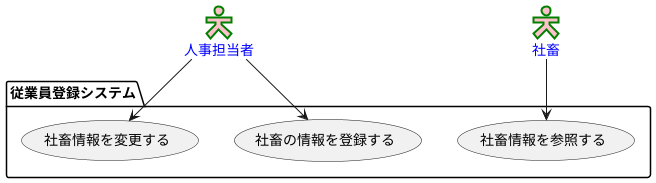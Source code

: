 @startuml ユースケース図
' left to right direction
skinparam actorStyle Hollow
actor 人事担当者 #pink;line:red;line.bold;text:blue;line:green;line.bold;
actor 社畜 #pink;line:red;line.bold;text:blue;line:green;line.bold;
package 従業員登録システム {
usecase 社畜の情報を登録する as T
usecase 社畜情報を参照する as K
usecase 社畜情報を変更する as H
}
社畜 --> K
人事担当者 --> H
人事担当者 --> T

@enduml